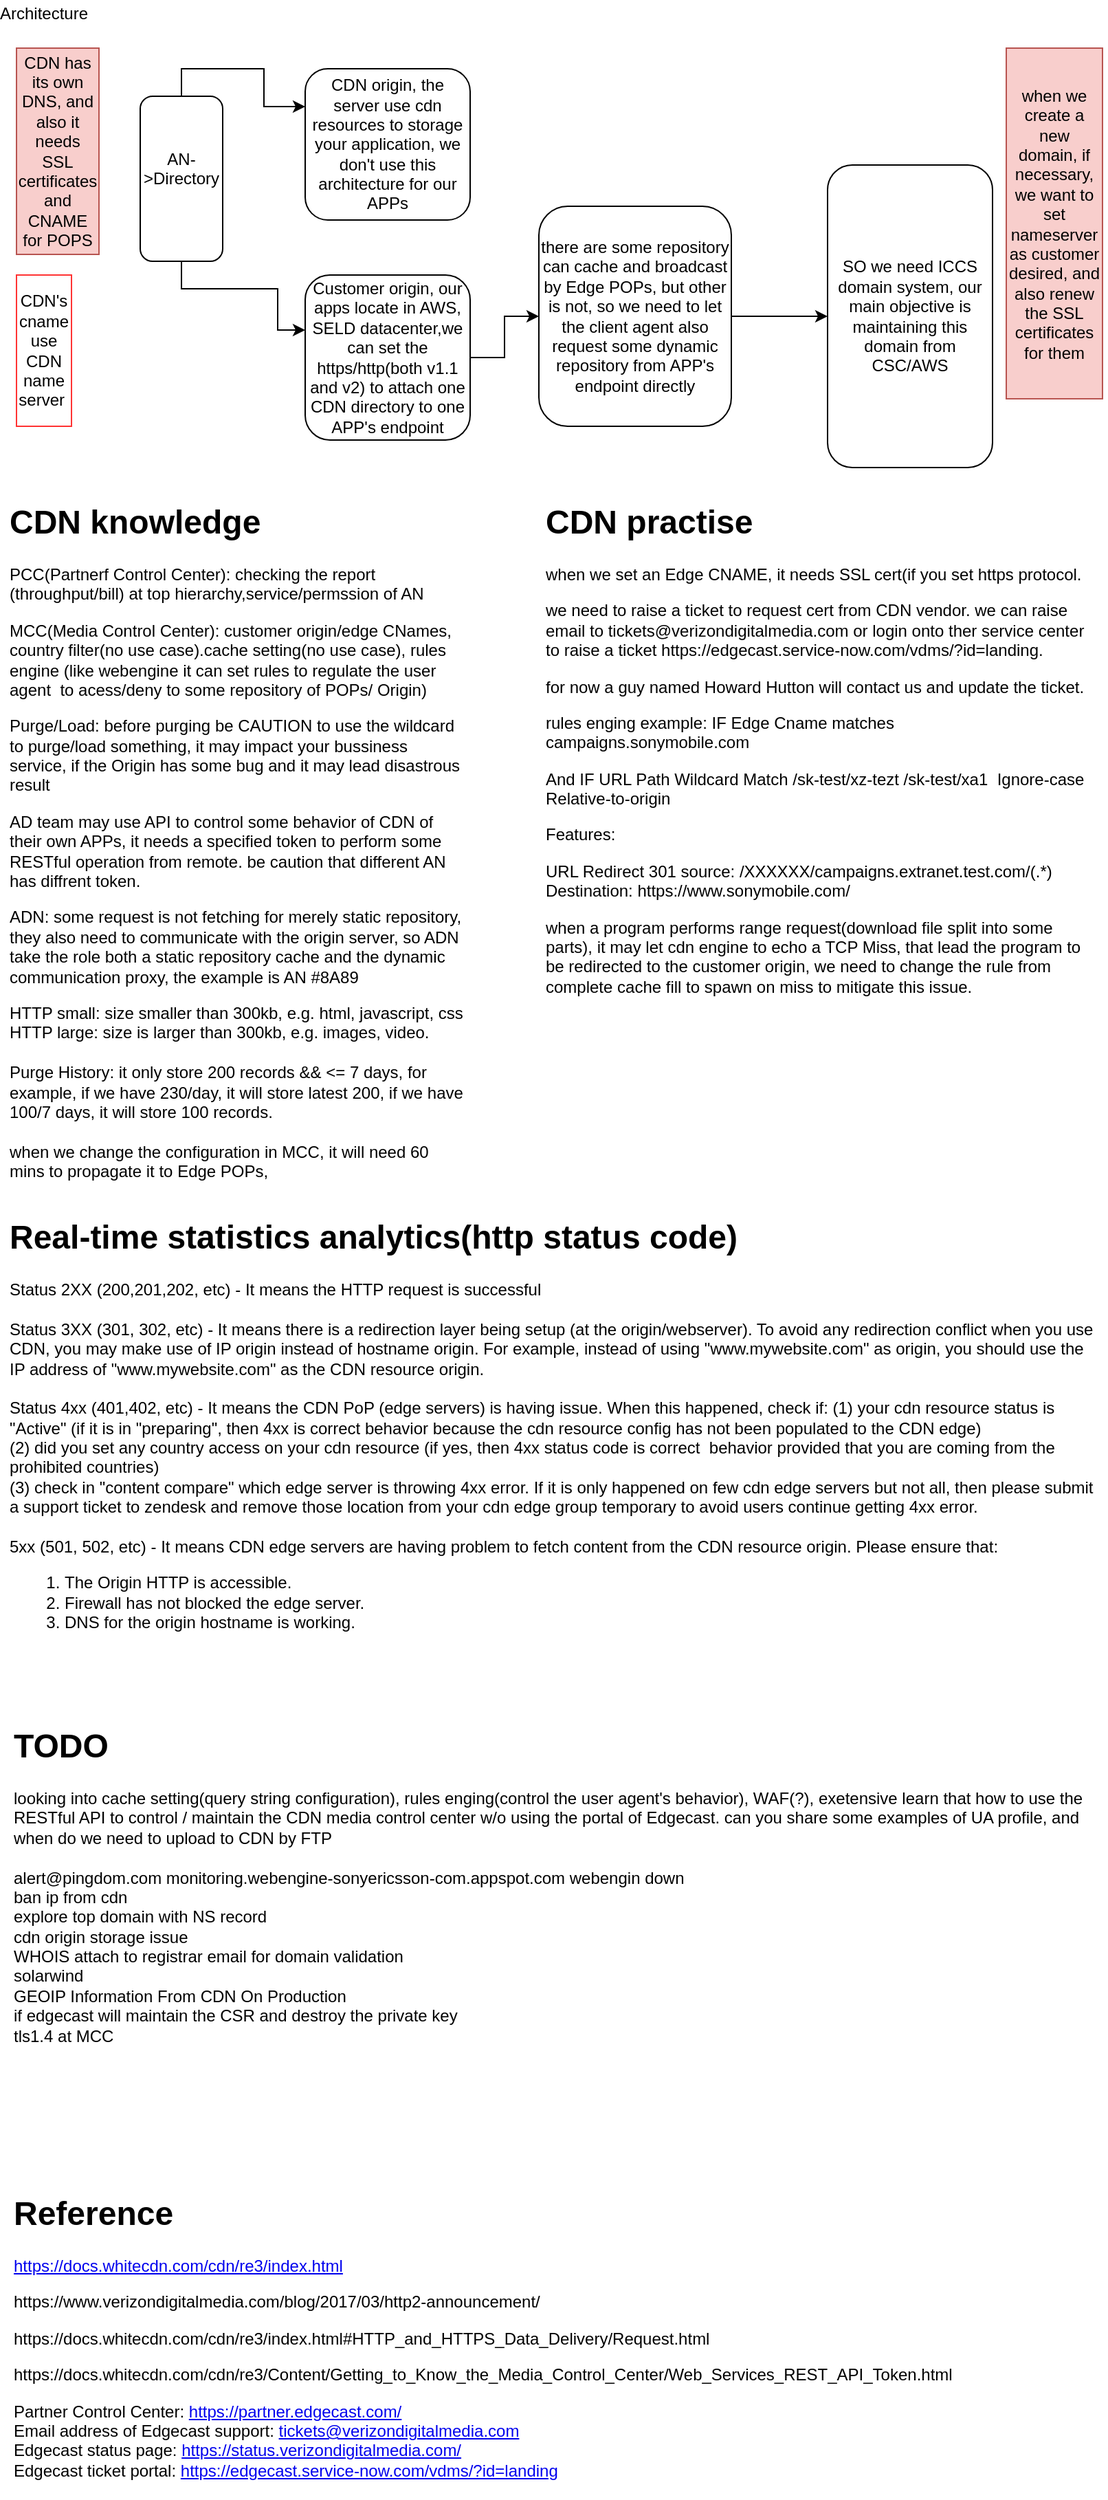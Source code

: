 <mxfile version="10.9.0" type="github"><diagram id="agh3sBR_uGawhEB7Pzz2" name="Page-1"><mxGraphModel dx="1010" dy="550" grid="1" gridSize="10" guides="1" tooltips="1" connect="1" arrows="1" fold="1" page="1" pageScale="1" pageWidth="827" pageHeight="1169" math="0" shadow="0"><root><mxCell id="0"/><mxCell id="1" parent="0"/><mxCell id="tG7k-aOa7LANFNQrumxV-1" value="Architecture" style="text;html=1;strokeColor=none;fillColor=none;align=center;verticalAlign=middle;whiteSpace=wrap;rounded=0;" parent="1" vertex="1"><mxGeometry x="20" y="20" width="40" height="20" as="geometry"/></mxCell><mxCell id="tG7k-aOa7LANFNQrumxV-10" style="edgeStyle=orthogonalEdgeStyle;rounded=0;orthogonalLoop=1;jettySize=auto;html=1;exitX=0.5;exitY=1;exitDx=0;exitDy=0;" parent="1" source="tG7k-aOa7LANFNQrumxV-2" target="tG7k-aOa7LANFNQrumxV-11" edge="1"><mxGeometry relative="1" as="geometry"><mxPoint x="220" y="280" as="targetPoint"/><Array as="points"><mxPoint x="140" y="230"/><mxPoint x="210" y="230"/><mxPoint x="210" y="260"/></Array></mxGeometry></mxCell><mxCell id="tG7k-aOa7LANFNQrumxV-13" style="edgeStyle=orthogonalEdgeStyle;rounded=0;orthogonalLoop=1;jettySize=auto;html=1;exitX=0.5;exitY=0;exitDx=0;exitDy=0;entryX=0;entryY=0.25;entryDx=0;entryDy=0;" parent="1" source="tG7k-aOa7LANFNQrumxV-2" target="tG7k-aOa7LANFNQrumxV-8" edge="1"><mxGeometry relative="1" as="geometry"/></mxCell><mxCell id="tG7k-aOa7LANFNQrumxV-2" value="AN-&amp;gt;Directory&lt;br&gt;&lt;br&gt;" style="rounded=1;whiteSpace=wrap;html=1;" parent="1" vertex="1"><mxGeometry x="110" y="90" width="60" height="120" as="geometry"/></mxCell><mxCell id="tG7k-aOa7LANFNQrumxV-5" value="CDN has its own DNS, and also it needs SSL certificates and CNAME for POPS" style="text;html=1;strokeColor=#b85450;fillColor=#f8cecc;align=center;verticalAlign=middle;whiteSpace=wrap;rounded=0;" parent="1" vertex="1"><mxGeometry x="20" y="55" width="60" height="150" as="geometry"/></mxCell><mxCell id="tG7k-aOa7LANFNQrumxV-6" value="CDN's cname use CDN name server&amp;nbsp;" style="text;html=1;strokeColor=#FF3333;fillColor=none;align=center;verticalAlign=middle;whiteSpace=wrap;rounded=0;" parent="1" vertex="1"><mxGeometry x="20" y="220" width="40" height="110" as="geometry"/></mxCell><mxCell id="tG7k-aOa7LANFNQrumxV-8" value="CDN origin, the server use cdn resources to storage your application, we don't use this architecture for our APPs" style="rounded=1;whiteSpace=wrap;html=1;" parent="1" vertex="1"><mxGeometry x="230" y="70" width="120" height="110" as="geometry"/></mxCell><mxCell id="tG7k-aOa7LANFNQrumxV-17" style="edgeStyle=orthogonalEdgeStyle;rounded=0;orthogonalLoop=1;jettySize=auto;html=1;exitX=1;exitY=0.5;exitDx=0;exitDy=0;" parent="1" source="tG7k-aOa7LANFNQrumxV-11" target="tG7k-aOa7LANFNQrumxV-18" edge="1"><mxGeometry relative="1" as="geometry"><mxPoint x="460" y="280" as="targetPoint"/></mxGeometry></mxCell><mxCell id="tG7k-aOa7LANFNQrumxV-11" value="Customer origin, our apps locate in AWS, SELD datacenter,we can set the https/http(both v1.1 and v2) to attach one CDN directory to one APP's endpoint" style="rounded=1;whiteSpace=wrap;html=1;" parent="1" vertex="1"><mxGeometry x="230" y="220" width="120" height="120" as="geometry"/></mxCell><mxCell id="tG7k-aOa7LANFNQrumxV-19" style="edgeStyle=orthogonalEdgeStyle;rounded=0;orthogonalLoop=1;jettySize=auto;html=1;" parent="1" source="tG7k-aOa7LANFNQrumxV-18" target="tG7k-aOa7LANFNQrumxV-20" edge="1"><mxGeometry relative="1" as="geometry"><mxPoint x="610" y="250" as="targetPoint"/></mxGeometry></mxCell><mxCell id="tG7k-aOa7LANFNQrumxV-18" value="there are some repository can cache and broadcast by Edge POPs, but other is not, so we need to let the client agent also request some dynamic repository from APP's endpoint directly" style="rounded=1;whiteSpace=wrap;html=1;" parent="1" vertex="1"><mxGeometry x="400" y="170" width="140" height="160" as="geometry"/></mxCell><mxCell id="tG7k-aOa7LANFNQrumxV-20" value="SO we need ICCS domain system, our main objective is maintaining this domain from CSC/AWS" style="rounded=1;whiteSpace=wrap;html=1;" parent="1" vertex="1"><mxGeometry x="610" y="140" width="120" height="220" as="geometry"/></mxCell><mxCell id="tG7k-aOa7LANFNQrumxV-21" value="when we create a new domain, if necessary, we want to set nameserver as customer desired, and also renew the SSL certificates for them" style="rounded=0;whiteSpace=wrap;html=1;strokeColor=#b85450;fillColor=#f8cecc;" parent="1" vertex="1"><mxGeometry x="740" y="55" width="70" height="255" as="geometry"/></mxCell><mxCell id="tG7k-aOa7LANFNQrumxV-22" value="&lt;h1&gt;CDN knowledge&lt;/h1&gt;&lt;p&gt;PCC(Partnerf Control Center): checking the report (throughput/bill) at top hierarchy,service/permssion of AN&lt;/p&gt;&lt;p&gt;MCC(Media Control Center): customer origin/edge CNames, country filter(no use case).cache setting(no use case), rules engine (like webengine it can set rules to regulate the user agent&amp;nbsp; to acess/deny to some repository of POPs/ Origin)&lt;/p&gt;&lt;p&gt;Purge/Load: before purging be CAUTION to use the wildcard to purge/load something, it may impact your bussiness service, if the Origin has some bug and it may lead disastrous result&lt;/p&gt;&lt;p&gt;AD team may use API to control some behavior of CDN of their own APPs, it needs a specified token to perform some RESTful operation from remote. be caution that different AN has diffrent token.&amp;nbsp;&lt;/p&gt;&lt;p&gt;ADN: some request is not fetching for merely static repository, they also need to communicate with the origin server, so ADN take the role both a static repository cache and the dynamic communication proxy, the example is AN #8A89&lt;/p&gt;HTTP small: size smaller than 300kb, e.g. html, javascript, css&lt;br&gt;HTTP large: size is larger than 300kb, e.g. images, video.&lt;br&gt;&lt;br&gt;Purge History: it only store 200 records &amp;amp;&amp;amp; &amp;lt;= 7 days, for example, if we have 230/day, it will store latest 200, if we have 100/7 days, it will store 100 records.&lt;br&gt;&lt;br&gt;when we change the configuration in MCC, it will need 60 mins to propagate it to Edge POPs,&lt;br&gt;&lt;br&gt;" style="text;html=1;strokeColor=none;fillColor=none;spacing=5;spacingTop=-20;whiteSpace=wrap;overflow=hidden;rounded=0;" parent="1" vertex="1"><mxGeometry x="10" y="380" width="340" height="530" as="geometry"/></mxCell><mxCell id="tG7k-aOa7LANFNQrumxV-23" value="&lt;h1&gt;CDN practise&lt;/h1&gt;&lt;p&gt;when we set an Edge CNAME, it needs SSL cert(if you set https protocol.&lt;/p&gt;&lt;p&gt;we need to raise a ticket to request cert from CDN vendor. we can raise email to&amp;nbsp;tickets@verizondigitalmedia.com or login onto ther service center to raise a ticket&amp;nbsp;https://edgecast.service-now.com/vdms/?id=landing.&lt;/p&gt;&lt;p&gt;for now a guy named Howard Hutton will contact us and update the ticket.&lt;/p&gt;&lt;p&gt;rules enging example:&amp;nbsp;&lt;span&gt;IF Edge Cname matches campaigns.sonymobile.com&amp;nbsp;&lt;/span&gt;&lt;/p&gt;&lt;p&gt;And IF URL Path Wildcard Match /sk-test/xz-tezt /sk-test/xa1&amp;nbsp; Ignore-case Relative-to-origin&amp;nbsp;&lt;/p&gt;&lt;p&gt;Features:&amp;nbsp;&lt;/p&gt;&lt;p&gt;URL Redirect 301 source: /XXXXXX/campaigns.extranet.test.com/(.*) Destination: https://www.sonymobile.com/&lt;/p&gt;&lt;p&gt;when a program performs range request(download file split into some parts), it may let cdn engine to echo a TCP Miss, that lead the program to be redirected to the customer origin, we need to change the rule from complete cache fill to spawn on miss to mitigate this issue.&lt;/p&gt;&lt;p&gt;&lt;br&gt;&lt;/p&gt;" style="text;html=1;strokeColor=none;fillColor=none;spacing=5;spacingTop=-20;whiteSpace=wrap;overflow=hidden;rounded=0;" parent="1" vertex="1"><mxGeometry x="400" y="380" width="410" height="520" as="geometry"/></mxCell><mxCell id="tG7k-aOa7LANFNQrumxV-24" value="&lt;h1&gt;TODO&lt;/h1&gt;&lt;div&gt;looking into cache setting(query string configuration), rules enging(control the user agent's behavior), WAF(?), exetensive learn that how to use the RESTful API to control / maintain the CDN media control center w/o using the portal of Edgecast. can you share some examples of UA profile, and when do we need to upload to CDN by FTP&lt;/div&gt;&lt;div&gt;&lt;br&gt;&lt;/div&gt;&lt;div&gt;&lt;div&gt;alert@pingdom.com monitoring.webengine-sonyericsson-com.appspot.com webengin down&lt;/div&gt;&lt;div&gt;ban ip from cdn&lt;/div&gt;&lt;div&gt;explore top domain with NS record&lt;/div&gt;&lt;div&gt;cdn origin storage issue&lt;/div&gt;&lt;div&gt;WHOIS attach to registrar email for domain validation&lt;/div&gt;&lt;div&gt;solarwind&lt;/div&gt;&lt;div&gt;GEOIP Information From CDN On Production&lt;/div&gt;&lt;div&gt;if edgecast will maintain the CSR and destroy the private key&lt;/div&gt;&lt;div&gt;tls1.4 at MCC&lt;/div&gt;&lt;/div&gt;" style="text;html=1;strokeColor=none;fillColor=none;spacing=5;spacingTop=-20;whiteSpace=wrap;overflow=hidden;rounded=0;" parent="1" vertex="1"><mxGeometry x="13" y="1270" width="800" height="260" as="geometry"/></mxCell><mxCell id="tG7k-aOa7LANFNQrumxV-25" value="&lt;h1&gt;Reference&lt;/h1&gt;&lt;p&gt;&lt;a href=&quot;https://docs.whitecdn.com/cdn/re3/index.html&quot;&gt;https://docs.whitecdn.com/cdn/re3/index.html&lt;/a&gt;&lt;br&gt;&lt;/p&gt;&lt;p&gt;https://www.verizondigitalmedia.com/blog/2017/03/http2-announcement/&lt;br&gt;&lt;/p&gt;&lt;p&gt;https://docs.whitecdn.com/cdn/re3/index.html#HTTP_and_HTTPS_Data_Delivery/Request.html&lt;br&gt;&lt;/p&gt;&lt;p&gt;https://docs.whitecdn.com/cdn/re3/Content/Getting_to_Know_the_Media_Control_Center/Web_Services_REST_API_Token.html&lt;br&gt;&lt;/p&gt;&lt;div&gt;&lt;span&gt;Partner Control Center: &lt;/span&gt;&lt;a href=&quot;https://partner.edgecast.com/&quot;&gt;&lt;span&gt;https://partner.edgecast.com/&lt;/span&gt;&lt;/a&gt;&lt;/div&gt;&lt;div&gt;&lt;span&gt;Email address of Edgecast support: &lt;/span&gt;&lt;a href=&quot;mailto:tickets@verizondigitalmedia.com&quot;&gt;&lt;span&gt;tickets@verizondigitalmedia.com&lt;/span&gt;&lt;/a&gt;&lt;/div&gt;&lt;div&gt;&lt;span&gt;Edgecast status page: &lt;/span&gt;&lt;a href=&quot;https://status.verizondigitalmedia.com/&quot;&gt;&lt;span&gt;https://status.verizondigitalmedia.com/&lt;/span&gt;&lt;/a&gt;&lt;/div&gt;&lt;div&gt;&lt;span&gt;Edgecast ticket portal: &lt;/span&gt;&lt;a href=&quot;https://edgecast.service-now.com/vdms/?id=landing&quot;&gt;&lt;span&gt;https://edgecast.service-now.com/vdms/?id=landing&lt;/span&gt;&lt;/a&gt;&lt;/div&gt;" style="text;html=1;strokeColor=none;fillColor=none;spacing=5;spacingTop=-20;whiteSpace=wrap;overflow=hidden;rounded=0;" parent="1" vertex="1"><mxGeometry x="13" y="1610" width="800" height="227" as="geometry"/></mxCell><mxCell id="tG7k-aOa7LANFNQrumxV-29" value="&lt;h1&gt;Real-time statistics analytics(http status code)&lt;/h1&gt;&lt;div&gt;&lt;div&gt;&lt;span&gt;Status 2XX&lt;/span&gt;&lt;span&gt;&amp;nbsp;(200,201,202, etc) - It means the HTTP request is successful&lt;/span&gt;&lt;/div&gt;&lt;div&gt;&lt;br&gt;&lt;/div&gt;&lt;div&gt;&lt;span&gt;Status 3XX&lt;/span&gt;&lt;span&gt;&amp;nbsp;(301, 302, etc) - It means there is a redirection layer being setup (at the origin/webserver). To avoid any redirection conflict when you use CDN, you may make use of IP origin instead of hostname origin. For example, instead of using &quot;www.mywebsite.com&quot; as origin, you should use the IP address of &quot;www.mywebsite.com&quot; as the CDN resource origin.&lt;/span&gt;&lt;/div&gt;&lt;div&gt;&lt;br&gt;&lt;/div&gt;&lt;div&gt;&lt;span&gt;Status 4xx&lt;/span&gt;&lt;span&gt;&amp;nbsp;(401,402, etc) - It means the CDN PoP (edge servers) is having issue. When this happened, check if: (1) your cdn resource status is &quot;Active&quot; (if it is in &quot;preparing&quot;, then 4xx is correct behavior because the cdn resource config has not been populated to the CDN edge)&amp;nbsp;&lt;/span&gt;&lt;/div&gt;&lt;div&gt;&lt;span&gt;(2) did you set any country access on your cdn resource (if yes, then 4xx status code is correct&amp;nbsp; behavior provided that you are coming from the prohibited countries)&lt;/span&gt;&lt;/div&gt;&lt;div&gt;&lt;span&gt;(3) check in &quot;content compare&quot; which edge server is throwing 4xx error. If it is only happened on few cdn edge servers but not all, then please submit a support ticket to zendesk and remove those location from your cdn edge group temporary to avoid users continue getting 4xx error.&lt;/span&gt;&lt;/div&gt;&lt;div&gt;&lt;br&gt;&lt;/div&gt;&lt;div&gt;&lt;span&gt;5xx&lt;/span&gt;&lt;span&gt;&amp;nbsp;(501, 502, etc) - It means CDN edge servers are having problem to fetch content from the CDN resource origin. Please ensure that:&lt;/span&gt;&lt;/div&gt;&lt;div&gt;&lt;ol&gt;&lt;li&gt;&lt;span&gt;The Origin HTTP is accessible.&lt;/span&gt;&lt;/li&gt;&lt;li&gt;&lt;span&gt;Firewall has not blocked the edge server.&lt;/span&gt;&lt;/li&gt;&lt;li&gt;&lt;span&gt;DNS for the origin hostname is working.&lt;/span&gt;&lt;/li&gt;&lt;/ol&gt;&lt;/div&gt;&lt;/div&gt;" style="text;html=1;strokeColor=none;fillColor=none;spacing=5;spacingTop=-20;whiteSpace=wrap;overflow=hidden;rounded=0;" parent="1" vertex="1"><mxGeometry x="10" y="900" width="800" height="360" as="geometry"/></mxCell></root></mxGraphModel></diagram></mxfile>